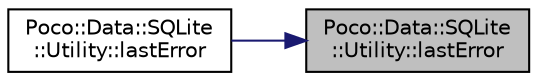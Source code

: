 digraph "Poco::Data::SQLite::Utility::lastError"
{
 // LATEX_PDF_SIZE
  edge [fontname="Helvetica",fontsize="10",labelfontname="Helvetica",labelfontsize="10"];
  node [fontname="Helvetica",fontsize="10",shape=record];
  rankdir="RL";
  Node1 [label="Poco::Data::SQLite\l::Utility::lastError",height=0.2,width=0.4,color="black", fillcolor="grey75", style="filled", fontcolor="black",tooltip="Returns native DB handle."];
  Node1 -> Node2 [dir="back",color="midnightblue",fontsize="10",style="solid"];
  Node2 [label="Poco::Data::SQLite\l::Utility::lastError",height=0.2,width=0.4,color="black", fillcolor="white", style="filled",URL="$classPoco_1_1Data_1_1SQLite_1_1Utility.html#a8978ff3dd2f0b94bb2282967cd85f480",tooltip="Retreives the last error code from sqlite and converts it to a string."];
}
